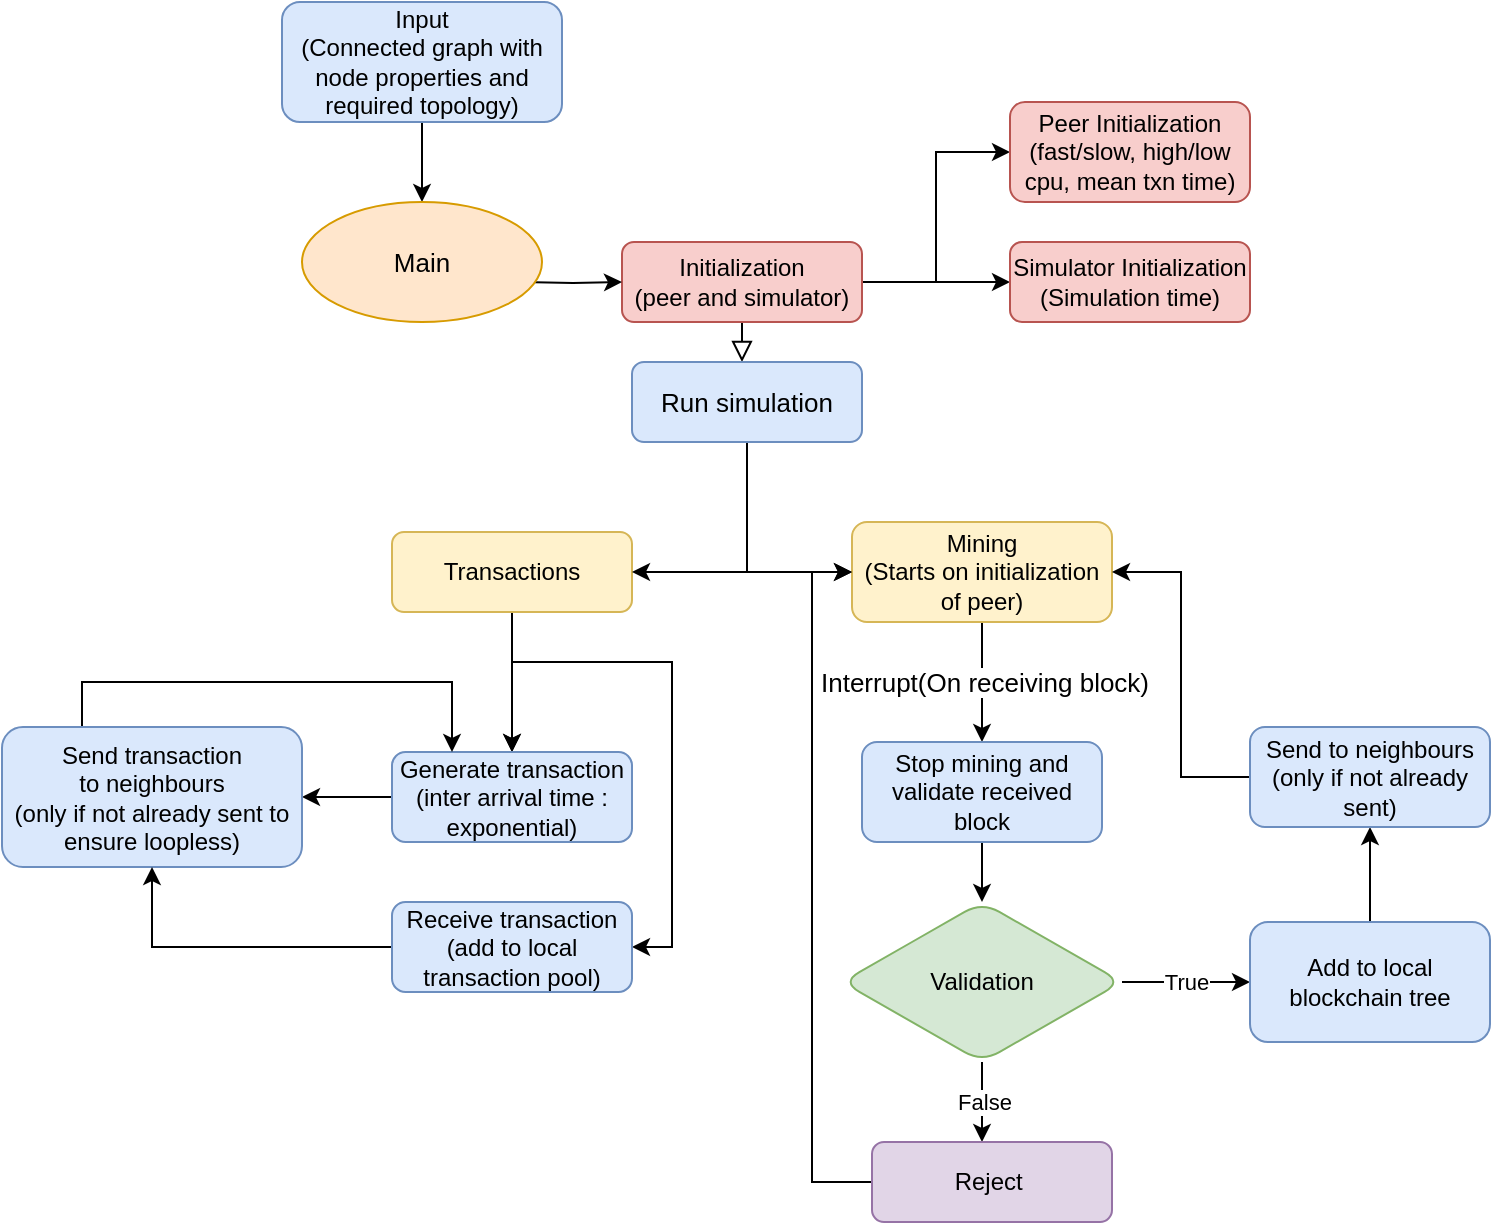 <mxfile version="20.8.20" type="device"><diagram id="C5RBs43oDa-KdzZeNtuy" name="Page-1"><mxGraphModel dx="2193" dy="1927" grid="1" gridSize="10" guides="1" tooltips="1" connect="1" arrows="1" fold="1" page="1" pageScale="1" pageWidth="827" pageHeight="1169" math="0" shadow="0"><root><mxCell id="WIyWlLk6GJQsqaUBKTNV-0"/><mxCell id="WIyWlLk6GJQsqaUBKTNV-1" parent="WIyWlLk6GJQsqaUBKTNV-0"/><mxCell id="WIyWlLk6GJQsqaUBKTNV-2" value="" style="rounded=0;html=1;jettySize=auto;orthogonalLoop=1;fontSize=11;endArrow=block;endFill=0;endSize=8;strokeWidth=1;shadow=0;labelBackgroundColor=none;edgeStyle=orthogonalEdgeStyle;" parent="WIyWlLk6GJQsqaUBKTNV-1" source="WIyWlLk6GJQsqaUBKTNV-3" edge="1"><mxGeometry relative="1" as="geometry"><mxPoint x="220" y="170" as="targetPoint"/></mxGeometry></mxCell><mxCell id="31wBNxMmuqzJCcAHfqAs-5" style="edgeStyle=orthogonalEdgeStyle;rounded=0;orthogonalLoop=1;jettySize=auto;html=1;entryX=0;entryY=0.5;entryDx=0;entryDy=0;" edge="1" parent="WIyWlLk6GJQsqaUBKTNV-1" source="WIyWlLk6GJQsqaUBKTNV-3" target="31wBNxMmuqzJCcAHfqAs-3"><mxGeometry relative="1" as="geometry"/></mxCell><mxCell id="31wBNxMmuqzJCcAHfqAs-11" style="edgeStyle=orthogonalEdgeStyle;rounded=0;orthogonalLoop=1;jettySize=auto;html=1;entryX=0;entryY=0.5;entryDx=0;entryDy=0;" edge="1" parent="WIyWlLk6GJQsqaUBKTNV-1" source="WIyWlLk6GJQsqaUBKTNV-3" target="31wBNxMmuqzJCcAHfqAs-2"><mxGeometry relative="1" as="geometry"/></mxCell><mxCell id="WIyWlLk6GJQsqaUBKTNV-3" value="Initialization&lt;br&gt;(peer and simulator)" style="rounded=1;whiteSpace=wrap;html=1;fontSize=12;glass=0;strokeWidth=1;shadow=0;fillColor=#f8cecc;strokeColor=#b85450;" parent="WIyWlLk6GJQsqaUBKTNV-1" vertex="1"><mxGeometry x="160" y="110" width="120" height="40" as="geometry"/></mxCell><mxCell id="31wBNxMmuqzJCcAHfqAs-17" value="&lt;font style=&quot;font-size: 13px;&quot;&gt;Interrupt(On receiving block)&lt;br&gt;&lt;/font&gt;" style="edgeStyle=orthogonalEdgeStyle;rounded=0;orthogonalLoop=1;jettySize=auto;html=1;" edge="1" parent="WIyWlLk6GJQsqaUBKTNV-1" source="WIyWlLk6GJQsqaUBKTNV-11"><mxGeometry relative="1" as="geometry"><mxPoint x="340" y="360" as="targetPoint"/></mxGeometry></mxCell><mxCell id="WIyWlLk6GJQsqaUBKTNV-11" value="Mining&lt;br&gt;(Starts on initialization of peer)" style="rounded=1;whiteSpace=wrap;html=1;fontSize=12;glass=0;strokeWidth=1;shadow=0;fillColor=#fff2cc;strokeColor=#d6b656;" parent="WIyWlLk6GJQsqaUBKTNV-1" vertex="1"><mxGeometry x="275" y="250" width="130" height="50" as="geometry"/></mxCell><mxCell id="31wBNxMmuqzJCcAHfqAs-23" value="" style="edgeStyle=orthogonalEdgeStyle;rounded=0;orthogonalLoop=1;jettySize=auto;html=1;" edge="1" parent="WIyWlLk6GJQsqaUBKTNV-1" source="WIyWlLk6GJQsqaUBKTNV-12" target="31wBNxMmuqzJCcAHfqAs-22"><mxGeometry relative="1" as="geometry"/></mxCell><mxCell id="31wBNxMmuqzJCcAHfqAs-30" value="" style="edgeStyle=orthogonalEdgeStyle;rounded=0;orthogonalLoop=1;jettySize=auto;html=1;" edge="1" parent="WIyWlLk6GJQsqaUBKTNV-1" source="WIyWlLk6GJQsqaUBKTNV-12" target="31wBNxMmuqzJCcAHfqAs-22"><mxGeometry relative="1" as="geometry"/></mxCell><mxCell id="31wBNxMmuqzJCcAHfqAs-33" style="edgeStyle=orthogonalEdgeStyle;rounded=0;orthogonalLoop=1;jettySize=auto;html=1;entryX=1;entryY=0.5;entryDx=0;entryDy=0;" edge="1" parent="WIyWlLk6GJQsqaUBKTNV-1" source="WIyWlLk6GJQsqaUBKTNV-12" target="31wBNxMmuqzJCcAHfqAs-32"><mxGeometry relative="1" as="geometry"><Array as="points"><mxPoint x="105" y="320"/><mxPoint x="185" y="320"/><mxPoint x="185" y="463"/></Array></mxGeometry></mxCell><mxCell id="WIyWlLk6GJQsqaUBKTNV-12" value="Transactions" style="rounded=1;whiteSpace=wrap;html=1;fontSize=12;glass=0;strokeWidth=1;shadow=0;fillColor=#fff2cc;strokeColor=#d6b656;" parent="WIyWlLk6GJQsqaUBKTNV-1" vertex="1"><mxGeometry x="45" y="255" width="120" height="40" as="geometry"/></mxCell><mxCell id="31wBNxMmuqzJCcAHfqAs-9" style="edgeStyle=orthogonalEdgeStyle;rounded=0;orthogonalLoop=1;jettySize=auto;html=1;" edge="1" parent="WIyWlLk6GJQsqaUBKTNV-1" source="31wBNxMmuqzJCcAHfqAs-0"><mxGeometry relative="1" as="geometry"><mxPoint x="60" y="90" as="targetPoint"/></mxGeometry></mxCell><mxCell id="31wBNxMmuqzJCcAHfqAs-0" value="Input&lt;br&gt;(Connected graph with node properties and required topology)" style="rounded=1;whiteSpace=wrap;html=1;fontSize=12;glass=0;strokeWidth=1;shadow=0;fillColor=#dae8fc;strokeColor=#6c8ebf;" vertex="1" parent="WIyWlLk6GJQsqaUBKTNV-1"><mxGeometry x="-10" y="-10" width="140" height="60" as="geometry"/></mxCell><mxCell id="31wBNxMmuqzJCcAHfqAs-2" value="Peer Initialization&lt;br&gt;(fast/slow, high/low cpu, mean txn time)" style="rounded=1;whiteSpace=wrap;html=1;fontSize=12;glass=0;strokeWidth=1;shadow=0;fillColor=#f8cecc;strokeColor=#b85450;" vertex="1" parent="WIyWlLk6GJQsqaUBKTNV-1"><mxGeometry x="354" y="40" width="120" height="50" as="geometry"/></mxCell><mxCell id="31wBNxMmuqzJCcAHfqAs-3" value="Simulator Initialization&lt;br&gt;(Simulation time)" style="rounded=1;whiteSpace=wrap;html=1;fontSize=12;glass=0;strokeWidth=1;shadow=0;fillColor=#f8cecc;strokeColor=#b85450;" vertex="1" parent="WIyWlLk6GJQsqaUBKTNV-1"><mxGeometry x="354" y="110" width="120" height="40" as="geometry"/></mxCell><mxCell id="31wBNxMmuqzJCcAHfqAs-10" style="edgeStyle=orthogonalEdgeStyle;rounded=0;orthogonalLoop=1;jettySize=auto;html=1;entryX=0;entryY=0.5;entryDx=0;entryDy=0;" edge="1" parent="WIyWlLk6GJQsqaUBKTNV-1" target="WIyWlLk6GJQsqaUBKTNV-3"><mxGeometry relative="1" as="geometry"><mxPoint x="110" y="130" as="sourcePoint"/></mxGeometry></mxCell><mxCell id="31wBNxMmuqzJCcAHfqAs-36" value="" style="edgeStyle=orthogonalEdgeStyle;rounded=0;orthogonalLoop=1;jettySize=auto;html=1;" edge="1" parent="WIyWlLk6GJQsqaUBKTNV-1" source="31wBNxMmuqzJCcAHfqAs-18" target="31wBNxMmuqzJCcAHfqAs-35"><mxGeometry relative="1" as="geometry"/></mxCell><mxCell id="31wBNxMmuqzJCcAHfqAs-18" value="Stop mining and validate received block" style="rounded=1;whiteSpace=wrap;html=1;fontSize=12;glass=0;strokeWidth=1;shadow=0;fillColor=#dae8fc;strokeColor=#6c8ebf;" vertex="1" parent="WIyWlLk6GJQsqaUBKTNV-1"><mxGeometry x="280" y="360" width="120" height="50" as="geometry"/></mxCell><mxCell id="31wBNxMmuqzJCcAHfqAs-27" style="edgeStyle=orthogonalEdgeStyle;rounded=0;orthogonalLoop=1;jettySize=auto;html=1;entryX=1;entryY=0.5;entryDx=0;entryDy=0;" edge="1" parent="WIyWlLk6GJQsqaUBKTNV-1" source="31wBNxMmuqzJCcAHfqAs-22" target="31wBNxMmuqzJCcAHfqAs-25"><mxGeometry relative="1" as="geometry"/></mxCell><mxCell id="31wBNxMmuqzJCcAHfqAs-22" value="Generate transaction&lt;br&gt;(inter arrival time : exponential)" style="whiteSpace=wrap;html=1;rounded=1;glass=0;strokeWidth=1;shadow=0;fillColor=#dae8fc;strokeColor=#6c8ebf;" vertex="1" parent="WIyWlLk6GJQsqaUBKTNV-1"><mxGeometry x="45" y="365" width="120" height="45" as="geometry"/></mxCell><mxCell id="31wBNxMmuqzJCcAHfqAs-29" style="edgeStyle=orthogonalEdgeStyle;rounded=0;orthogonalLoop=1;jettySize=auto;html=1;entryX=0.25;entryY=0;entryDx=0;entryDy=0;" edge="1" parent="WIyWlLk6GJQsqaUBKTNV-1" source="31wBNxMmuqzJCcAHfqAs-25" target="31wBNxMmuqzJCcAHfqAs-22"><mxGeometry relative="1" as="geometry"><mxPoint x="-75" y="290" as="targetPoint"/><Array as="points"><mxPoint x="-110" y="330"/><mxPoint x="75" y="330"/></Array></mxGeometry></mxCell><mxCell id="31wBNxMmuqzJCcAHfqAs-25" value="Send transaction&lt;br&gt;to neighbours&lt;br&gt;(only if not already sent to ensure loopless)" style="whiteSpace=wrap;html=1;rounded=1;glass=0;strokeWidth=1;shadow=0;fillColor=#dae8fc;strokeColor=#6c8ebf;" vertex="1" parent="WIyWlLk6GJQsqaUBKTNV-1"><mxGeometry x="-150" y="352.5" width="150" height="70" as="geometry"/></mxCell><mxCell id="31wBNxMmuqzJCcAHfqAs-34" style="edgeStyle=orthogonalEdgeStyle;rounded=0;orthogonalLoop=1;jettySize=auto;html=1;" edge="1" parent="WIyWlLk6GJQsqaUBKTNV-1" source="31wBNxMmuqzJCcAHfqAs-32" target="31wBNxMmuqzJCcAHfqAs-25"><mxGeometry relative="1" as="geometry"/></mxCell><mxCell id="31wBNxMmuqzJCcAHfqAs-32" value="Receive transaction&lt;br&gt;(add to local transaction pool)" style="whiteSpace=wrap;html=1;rounded=1;glass=0;strokeWidth=1;shadow=0;fillColor=#dae8fc;strokeColor=#6c8ebf;" vertex="1" parent="WIyWlLk6GJQsqaUBKTNV-1"><mxGeometry x="45" y="440" width="120" height="45" as="geometry"/></mxCell><mxCell id="31wBNxMmuqzJCcAHfqAs-39" value="True" style="edgeStyle=orthogonalEdgeStyle;rounded=0;orthogonalLoop=1;jettySize=auto;html=1;" edge="1" parent="WIyWlLk6GJQsqaUBKTNV-1" source="31wBNxMmuqzJCcAHfqAs-35" target="31wBNxMmuqzJCcAHfqAs-38"><mxGeometry relative="1" as="geometry"/></mxCell><mxCell id="31wBNxMmuqzJCcAHfqAs-40" value="False" style="edgeStyle=orthogonalEdgeStyle;rounded=0;orthogonalLoop=1;jettySize=auto;html=1;" edge="1" parent="WIyWlLk6GJQsqaUBKTNV-1" source="31wBNxMmuqzJCcAHfqAs-35"><mxGeometry relative="1" as="geometry"><mxPoint x="340" y="560" as="targetPoint"/></mxGeometry></mxCell><mxCell id="31wBNxMmuqzJCcAHfqAs-35" value="Validation" style="rhombus;whiteSpace=wrap;html=1;rounded=1;glass=0;strokeWidth=1;shadow=0;fillColor=#d5e8d4;strokeColor=#82b366;" vertex="1" parent="WIyWlLk6GJQsqaUBKTNV-1"><mxGeometry x="270" y="440" width="140" height="80" as="geometry"/></mxCell><mxCell id="31wBNxMmuqzJCcAHfqAs-44" value="" style="edgeStyle=orthogonalEdgeStyle;rounded=0;orthogonalLoop=1;jettySize=auto;html=1;" edge="1" parent="WIyWlLk6GJQsqaUBKTNV-1" source="31wBNxMmuqzJCcAHfqAs-38" target="31wBNxMmuqzJCcAHfqAs-43"><mxGeometry relative="1" as="geometry"/></mxCell><mxCell id="31wBNxMmuqzJCcAHfqAs-38" value="Add to local blockchain tree" style="whiteSpace=wrap;html=1;rounded=1;glass=0;strokeWidth=1;shadow=0;fillColor=#dae8fc;strokeColor=#6c8ebf;" vertex="1" parent="WIyWlLk6GJQsqaUBKTNV-1"><mxGeometry x="474" y="450" width="120" height="60" as="geometry"/></mxCell><mxCell id="31wBNxMmuqzJCcAHfqAs-48" style="edgeStyle=orthogonalEdgeStyle;rounded=0;orthogonalLoop=1;jettySize=auto;html=1;entryX=0;entryY=0.5;entryDx=0;entryDy=0;fontSize=13;" edge="1" parent="WIyWlLk6GJQsqaUBKTNV-1" source="31wBNxMmuqzJCcAHfqAs-41" target="WIyWlLk6GJQsqaUBKTNV-11"><mxGeometry relative="1" as="geometry"><Array as="points"><mxPoint x="255" y="580"/><mxPoint x="255" y="275"/></Array></mxGeometry></mxCell><mxCell id="31wBNxMmuqzJCcAHfqAs-41" value="Reject&amp;nbsp;" style="whiteSpace=wrap;html=1;rounded=1;glass=0;strokeWidth=1;shadow=0;fillColor=#e1d5e7;strokeColor=#9673a6;" vertex="1" parent="WIyWlLk6GJQsqaUBKTNV-1"><mxGeometry x="285" y="560" width="120" height="40" as="geometry"/></mxCell><mxCell id="31wBNxMmuqzJCcAHfqAs-46" style="edgeStyle=orthogonalEdgeStyle;rounded=0;orthogonalLoop=1;jettySize=auto;html=1;entryX=1;entryY=0.5;entryDx=0;entryDy=0;fontSize=13;" edge="1" parent="WIyWlLk6GJQsqaUBKTNV-1" source="31wBNxMmuqzJCcAHfqAs-43" target="WIyWlLk6GJQsqaUBKTNV-11"><mxGeometry relative="1" as="geometry"/></mxCell><mxCell id="31wBNxMmuqzJCcAHfqAs-43" value="Send to neighbours&lt;br&gt;(only if not already sent)" style="whiteSpace=wrap;html=1;rounded=1;glass=0;strokeWidth=1;shadow=0;fillColor=#dae8fc;strokeColor=#6c8ebf;" vertex="1" parent="WIyWlLk6GJQsqaUBKTNV-1"><mxGeometry x="474" y="352.5" width="120" height="50" as="geometry"/></mxCell><mxCell id="31wBNxMmuqzJCcAHfqAs-51" style="edgeStyle=orthogonalEdgeStyle;rounded=0;orthogonalLoop=1;jettySize=auto;html=1;entryX=1;entryY=0.5;entryDx=0;entryDy=0;fontSize=13;" edge="1" parent="WIyWlLk6GJQsqaUBKTNV-1" source="31wBNxMmuqzJCcAHfqAs-49" target="WIyWlLk6GJQsqaUBKTNV-12"><mxGeometry relative="1" as="geometry"/></mxCell><mxCell id="31wBNxMmuqzJCcAHfqAs-52" style="edgeStyle=orthogonalEdgeStyle;rounded=0;orthogonalLoop=1;jettySize=auto;html=1;entryX=0;entryY=0.5;entryDx=0;entryDy=0;fontSize=13;" edge="1" parent="WIyWlLk6GJQsqaUBKTNV-1" source="31wBNxMmuqzJCcAHfqAs-49" target="WIyWlLk6GJQsqaUBKTNV-11"><mxGeometry relative="1" as="geometry"/></mxCell><mxCell id="31wBNxMmuqzJCcAHfqAs-49" value="Run simulation" style="rounded=1;whiteSpace=wrap;html=1;fontSize=13;fillColor=#dae8fc;strokeColor=#6c8ebf;" vertex="1" parent="WIyWlLk6GJQsqaUBKTNV-1"><mxGeometry x="165" y="170" width="115" height="40" as="geometry"/></mxCell><mxCell id="31wBNxMmuqzJCcAHfqAs-54" value="Main" style="ellipse;whiteSpace=wrap;html=1;fontSize=13;fillColor=#ffe6cc;strokeColor=#d79b00;" vertex="1" parent="WIyWlLk6GJQsqaUBKTNV-1"><mxGeometry y="90" width="120" height="60" as="geometry"/></mxCell></root></mxGraphModel></diagram></mxfile>